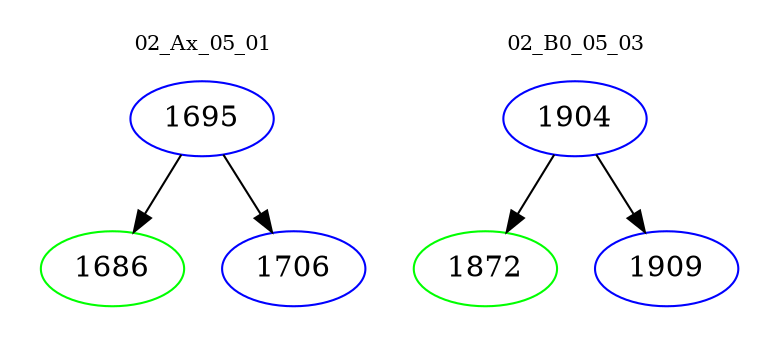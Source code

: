 digraph{
subgraph cluster_0 {
color = white
label = "02_Ax_05_01";
fontsize=10;
T0_1695 [label="1695", color="blue"]
T0_1695 -> T0_1686 [color="black"]
T0_1686 [label="1686", color="green"]
T0_1695 -> T0_1706 [color="black"]
T0_1706 [label="1706", color="blue"]
}
subgraph cluster_1 {
color = white
label = "02_B0_05_03";
fontsize=10;
T1_1904 [label="1904", color="blue"]
T1_1904 -> T1_1872 [color="black"]
T1_1872 [label="1872", color="green"]
T1_1904 -> T1_1909 [color="black"]
T1_1909 [label="1909", color="blue"]
}
}
